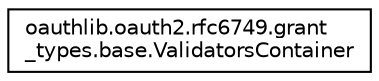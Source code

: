 digraph "Graphical Class Hierarchy"
{
 // LATEX_PDF_SIZE
  edge [fontname="Helvetica",fontsize="10",labelfontname="Helvetica",labelfontsize="10"];
  node [fontname="Helvetica",fontsize="10",shape=record];
  rankdir="LR";
  Node0 [label="oauthlib.oauth2.rfc6749.grant\l_types.base.ValidatorsContainer",height=0.2,width=0.4,color="black", fillcolor="white", style="filled",URL="$classoauthlib_1_1oauth2_1_1rfc6749_1_1grant__types_1_1base_1_1ValidatorsContainer.html",tooltip=" "];
}

